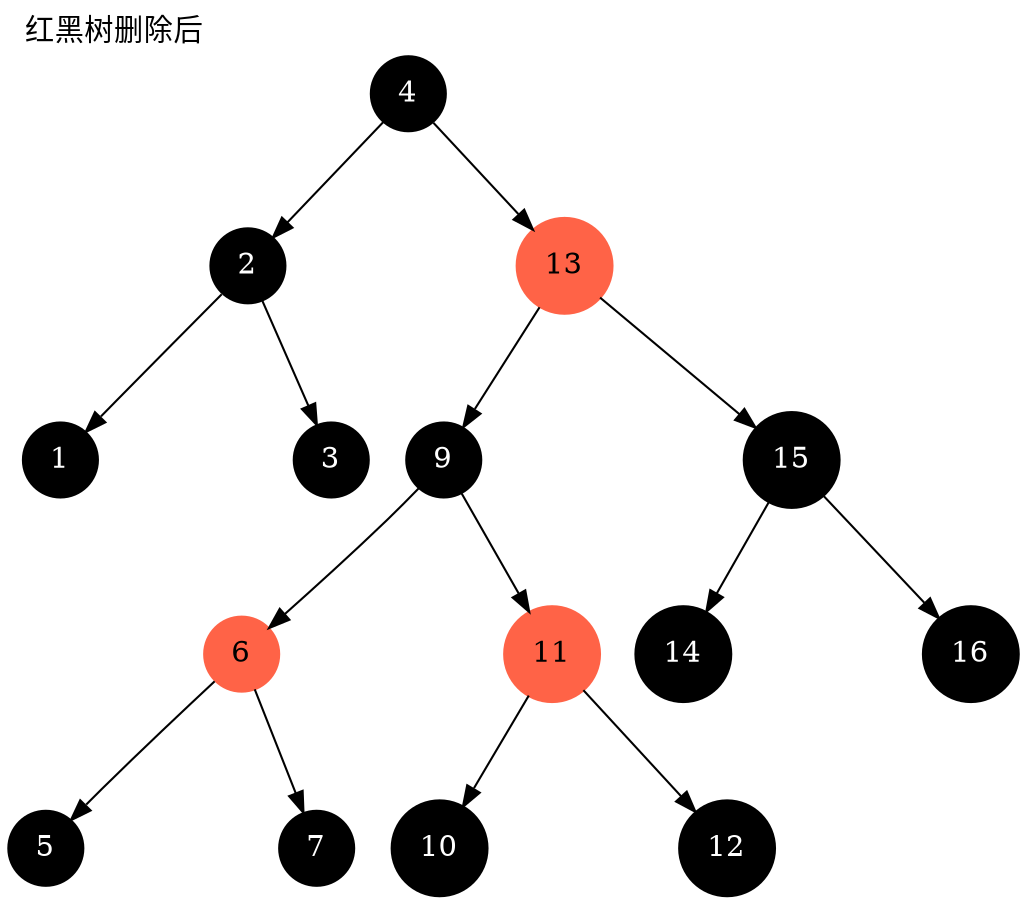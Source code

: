 digraph g{
node[shape=circle];
label="红黑树删除后";
labeljust=l;
labelloc=t;
n25[label=4, fontcolor="white", style=filled, color="black"];
n26[label=2, fontcolor="white", style=filled, color="black"];
n25->n26;
n27[label=1, fontcolor="white", style=filled, color="black"];
n26->n27;
n28[style=invis];
n26->n28[style=invis];
n29[label=3, fontcolor="white", style=filled, color="black"];
n26->n29;
n30[style=invis];
n25->n30[style=invis];
n31[label=13, style = filled,color="tomato"];
n25->n31;
n32[label=9, fontcolor="white", style=filled, color="black"];
n31->n32;
n33[label=6, style = filled,color="tomato"];
n32->n33;
n34[label=5, fontcolor="white", style=filled, color="black"];
n33->n34;
n35[style=invis];
n33->n35[style=invis];
n36[label=7, fontcolor="white", style=filled, color="black"];
n33->n36;
n37[style=invis];
n32->n37[style=invis];
n38[label=11, style = filled,color="tomato"];
n32->n38;
n39[label=10, fontcolor="white", style=filled, color="black"];
n38->n39;
n40[style=invis];
n38->n40[style=invis];
n41[label=12, fontcolor="white", style=filled, color="black"];
n38->n41;
n42[style=invis];
n31->n42[style=invis];
n43[label=15, fontcolor="white", style=filled, color="black"];
n31->n43;
n44[label=14, fontcolor="white", style=filled, color="black"];
n43->n44;
n45[style=invis];
n43->n45[style=invis];
n46[label=16, fontcolor="white", style=filled, color="black"];
n43->n46;
}
